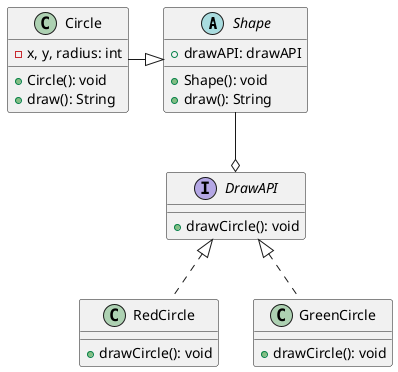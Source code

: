 @startuml
'https://plantuml.com/class-diagram

abstract class Shape {
    +drawAPI: drawAPI

    +Shape(): void
    +draw(): String
}

class Circle {
    -x, y, radius: int

    +Circle(): void
    +draw(): String
}

interface DrawAPI {
    +drawCircle(): void
}

class RedCircle implements DrawAPI{
    +drawCircle(): void
}

class GreenCircle implements DrawAPI {
    +drawCircle(): void
}


Shape --o DrawAPI
Circle -|> Shape
@enduml